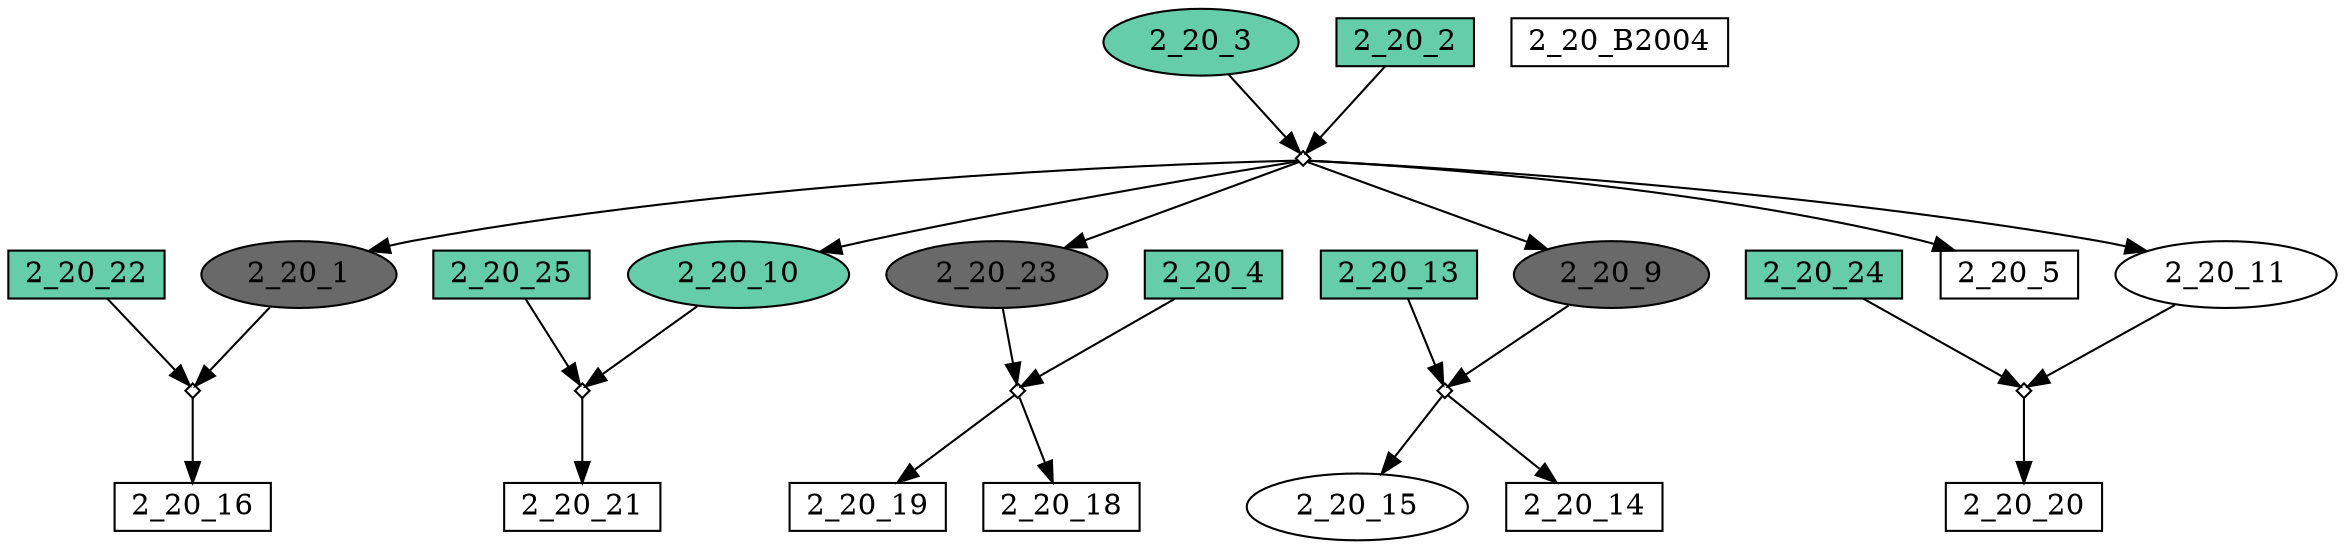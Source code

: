 digraph {
	"2_20_1" [shape=box fillcolor=dimgrey fontcolor=black height=0.3 regular=0 shape=ellipse style=filled width=0.5]
	"2_20_2x2_20_3" -> "2_20_1"
	"2_20_1" -> "2_20_22x2_20_1"
	"2_20_10" [shape=box fillcolor=aquamarine3 fontcolor=black height=0.3 regular=0 shape=ellipse style=filled width=0.5]
	"2_20_2x2_20_3" -> "2_20_10"
	"2_20_10" -> "2_20_25x2_20_10"
	"2_20_21" [shape=box fillcolor=white fontcolor=black height=0.3 regular=0 shape=box style=filled width=0.5]
	"2_20_25x2_20_10" -> "2_20_21"
	"2_20_14" [shape=box fillcolor=white fontcolor=black height=0.3 regular=0 shape=box style=filled width=0.5]
	"2_20_13x2_20_9" -> "2_20_14"
	"2_20_9" [shape=box fillcolor=dimgrey fontcolor=black height=0.3 regular=0 shape=ellipse style=filled width=0.5]
	"2_20_2x2_20_3" -> "2_20_9"
	"2_20_9" -> "2_20_13x2_20_9"
	"2_20_B2004" [shape=box fillcolor=white fontcolor=black height=0.3 regular=0 shape=box style=filled width=0.5]
	"2_20_5" [shape=box fillcolor=white fontcolor=black height=0.3 regular=0 shape=box style=filled width=0.5]
	"2_20_2x2_20_3" -> "2_20_5"
	"2_20_4" [shape=box fillcolor=aquamarine3 fontcolor=black height=0.3 regular=0 shape=box style=filled width=0.5]
	"2_20_4" -> "2_20_4x2_20_23"
	"2_20_3" [shape=box fillcolor=aquamarine3 fontcolor=black height=0.3 regular=0 shape=ellipse style=filled width=0.5]
	"2_20_3" -> "2_20_2x2_20_3"
	"2_20_25" [shape=box fillcolor=aquamarine3 fontcolor=black height=0.3 regular=0 shape=box style=filled width=0.5]
	"2_20_25" -> "2_20_25x2_20_10"
	"2_20_13" [shape=box fillcolor=aquamarine3 fontcolor=black height=0.3 regular=0 shape=box style=filled width=0.5]
	"2_20_13" -> "2_20_13x2_20_9"
	"2_20_11" [shape=box fillcolor=white fontcolor=black height=0.3 regular=0 shape=ellipse style=filled width=0.5]
	"2_20_2x2_20_3" -> "2_20_11"
	"2_20_11" -> "2_20_24x2_20_11"
	"2_20_24" [shape=box fillcolor=aquamarine3 fontcolor=black height=0.3 regular=0 shape=box style=filled width=0.5]
	"2_20_24" -> "2_20_24x2_20_11"
	"2_20_22" [shape=box fillcolor=aquamarine3 fontcolor=black height=0.3 regular=0 shape=box style=filled width=0.5]
	"2_20_22" -> "2_20_22x2_20_1"
	"2_20_20" [shape=box fillcolor=white fontcolor=black height=0.3 regular=0 shape=box style=filled width=0.5]
	"2_20_24x2_20_11" -> "2_20_20"
	"2_20_2" [shape=box fillcolor=aquamarine3 fontcolor=black height=0.3 regular=0 shape=box style=filled width=0.5]
	"2_20_2" -> "2_20_2x2_20_3"
	"2_20_19" [shape=box fillcolor=white fontcolor=black height=0.3 regular=0 shape=box style=filled width=0.5]
	"2_20_4x2_20_23" -> "2_20_19"
	"2_20_18" [shape=box fillcolor=white fontcolor=black height=0.3 regular=0 shape=box style=filled width=0.5]
	"2_20_4x2_20_23" -> "2_20_18"
	"2_20_16" [shape=box fillcolor=white fontcolor=black height=0.3 regular=0 shape=box style=filled width=0.5]
	"2_20_22x2_20_1" -> "2_20_16"
	"2_20_15" [shape=box fillcolor=white fontcolor=black height=0.3 regular=0 shape=ellipse style=filled width=0.5]
	"2_20_13x2_20_9" -> "2_20_15"
	"2_20_23" [shape=box fillcolor=dimgrey fontcolor=black height=0.3 regular=0 shape=ellipse style=filled width=0.5]
	"2_20_2x2_20_3" -> "2_20_23"
	"2_20_23" -> "2_20_4x2_20_23"
	"2_20_4x2_20_23" [label="" height=.1 shape=diamond width=.1]
	"2_20_25x2_20_10" [label="" height=.1 shape=diamond width=.1]
	"2_20_22x2_20_1" [label="" height=.1 shape=diamond width=.1]
	"2_20_13x2_20_9" [label="" height=.1 shape=diamond width=.1]
	"2_20_24x2_20_11" [label="" height=.1 shape=diamond width=.1]
	"2_20_2x2_20_3" [label="" height=.1 shape=diamond width=.1]
}
